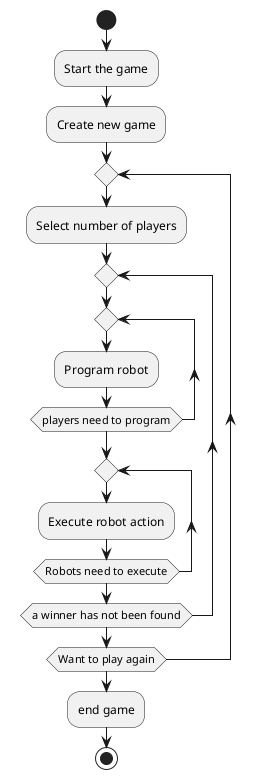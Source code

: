 @startuml
'https://plantuml.com/activity-diagram-beta

start
    :Start the game;
    :Create new game;
    repeat
        :Select number of players;
        repeat
            repeat
                :Program robot;
            repeat while(players need to program)
            repeat
                :Execute robot action;
            repeat while(Robots need to execute)
        repeat while(a winner has not been found)
    repeat while(Want to play again)
    :end game;
stop

@enduml
